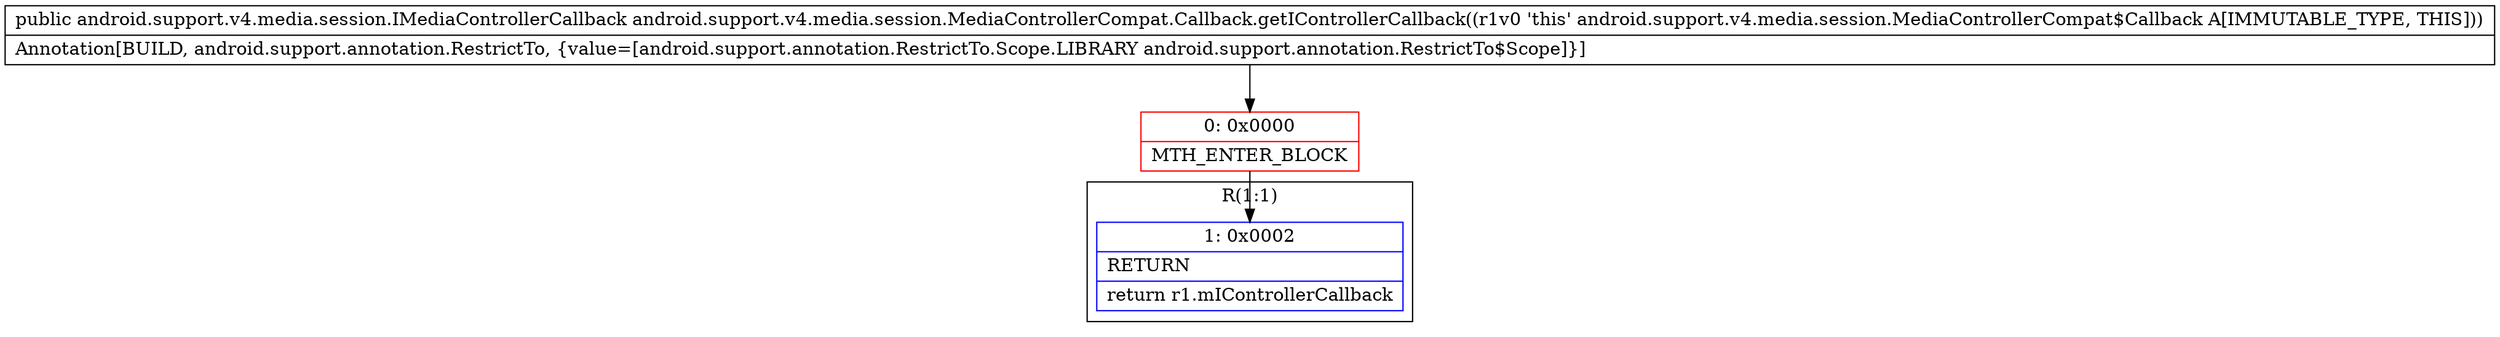 digraph "CFG forandroid.support.v4.media.session.MediaControllerCompat.Callback.getIControllerCallback()Landroid\/support\/v4\/media\/session\/IMediaControllerCallback;" {
subgraph cluster_Region_885630486 {
label = "R(1:1)";
node [shape=record,color=blue];
Node_1 [shape=record,label="{1\:\ 0x0002|RETURN\l|return r1.mIControllerCallback\l}"];
}
Node_0 [shape=record,color=red,label="{0\:\ 0x0000|MTH_ENTER_BLOCK\l}"];
MethodNode[shape=record,label="{public android.support.v4.media.session.IMediaControllerCallback android.support.v4.media.session.MediaControllerCompat.Callback.getIControllerCallback((r1v0 'this' android.support.v4.media.session.MediaControllerCompat$Callback A[IMMUTABLE_TYPE, THIS]))  | Annotation[BUILD, android.support.annotation.RestrictTo, \{value=[android.support.annotation.RestrictTo.Scope.LIBRARY android.support.annotation.RestrictTo$Scope]\}]\l}"];
MethodNode -> Node_0;
Node_0 -> Node_1;
}


